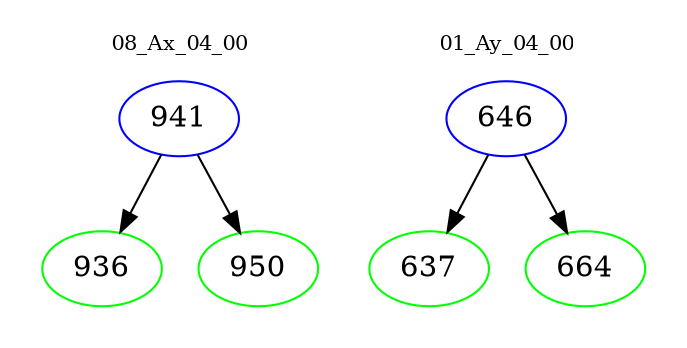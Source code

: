 digraph{
subgraph cluster_0 {
color = white
label = "08_Ax_04_00";
fontsize=10;
T0_941 [label="941", color="blue"]
T0_941 -> T0_936 [color="black"]
T0_936 [label="936", color="green"]
T0_941 -> T0_950 [color="black"]
T0_950 [label="950", color="green"]
}
subgraph cluster_1 {
color = white
label = "01_Ay_04_00";
fontsize=10;
T1_646 [label="646", color="blue"]
T1_646 -> T1_637 [color="black"]
T1_637 [label="637", color="green"]
T1_646 -> T1_664 [color="black"]
T1_664 [label="664", color="green"]
}
}

